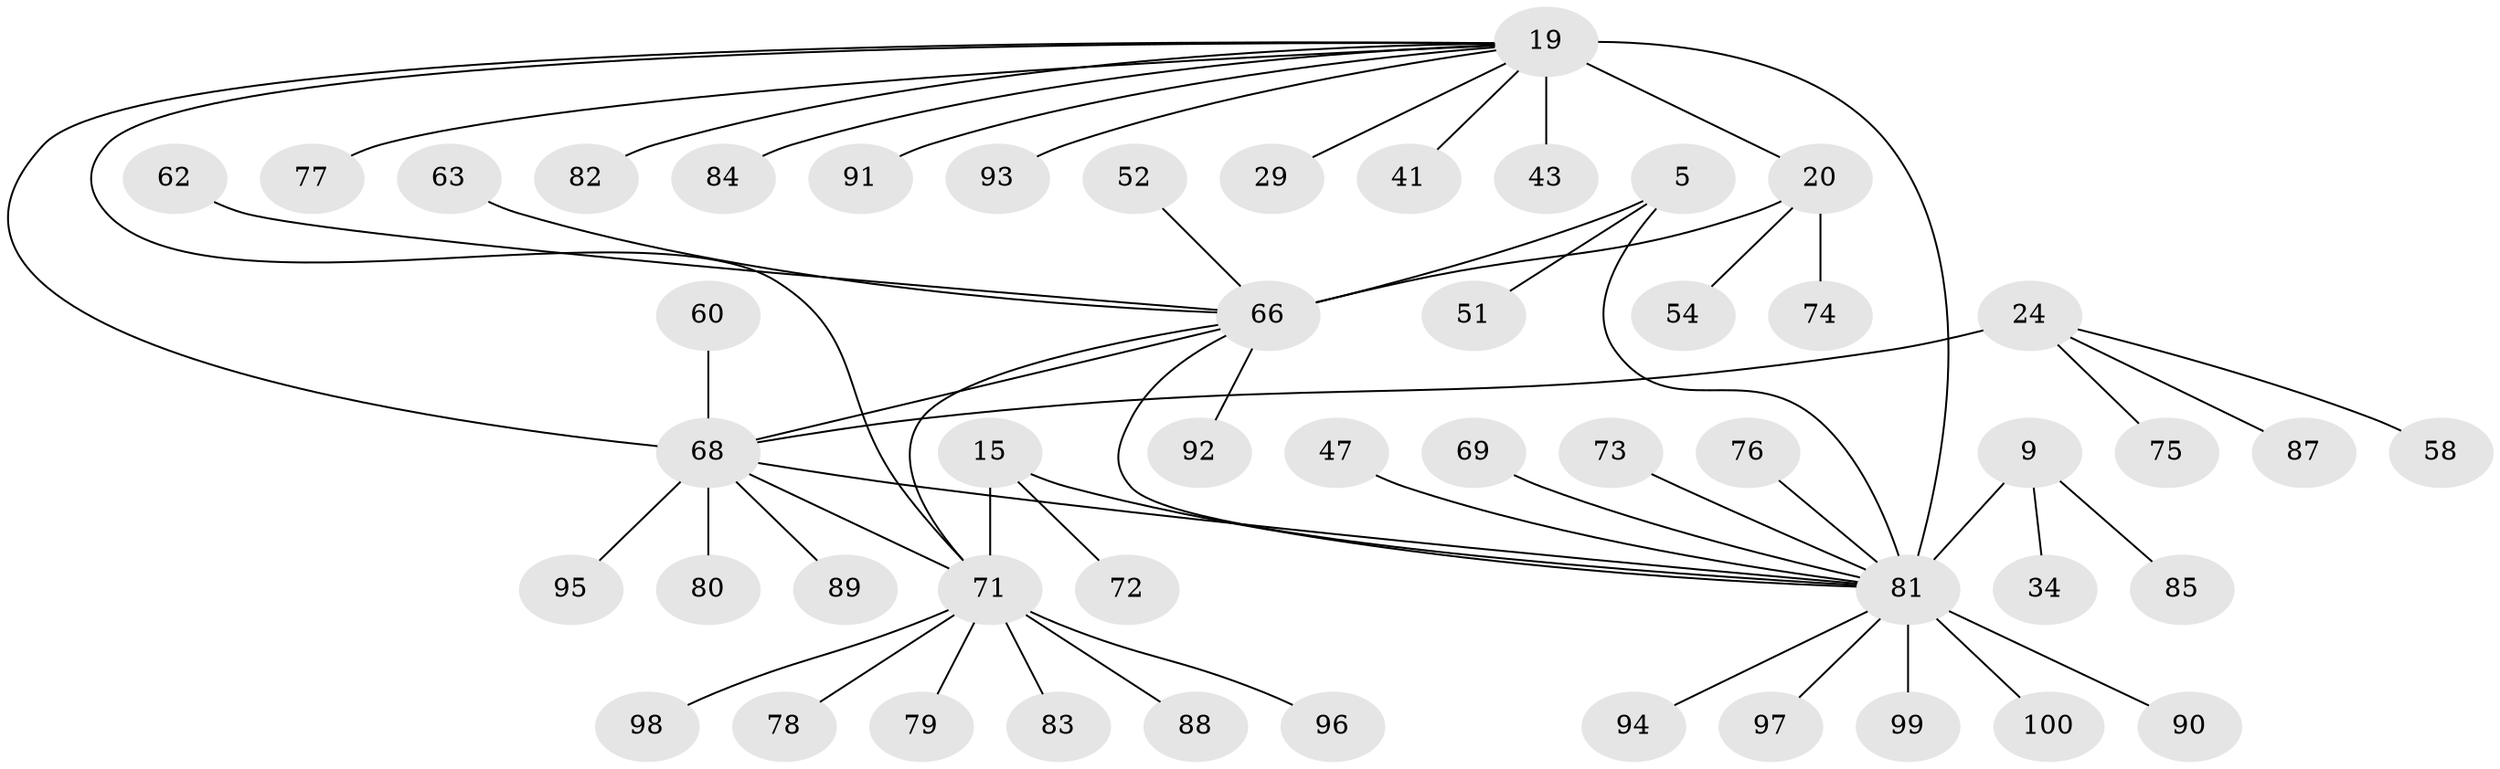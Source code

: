 // original degree distribution, {6: 0.06, 5: 0.06, 12: 0.02, 11: 0.01, 10: 0.02, 7: 0.04, 8: 0.02, 4: 0.03, 9: 0.01, 2: 0.13, 3: 0.03, 1: 0.57}
// Generated by graph-tools (version 1.1) at 2025/59/03/04/25 21:59:06]
// undirected, 50 vertices, 56 edges
graph export_dot {
graph [start="1"]
  node [color=gray90,style=filled];
  5 [super="+2"];
  9 [super="+7"];
  15 [super="+11"];
  19 [super="+18"];
  20 [super="+16"];
  24 [super="+22"];
  29;
  34;
  41;
  43;
  47 [super="+33"];
  51;
  52;
  54;
  58;
  60 [super="+28"];
  62;
  63;
  66 [super="+61+3+46+49+57+4"];
  68 [super="+36+55"];
  69 [super="+35"];
  71 [super="+70+14+56"];
  72;
  73;
  74 [super="+65+67"];
  75;
  76;
  77;
  78;
  79 [super="+40"];
  80;
  81 [super="+42+39+64+53+8+50+10+45"];
  82;
  83;
  84;
  85;
  87;
  88;
  89;
  90;
  91;
  92;
  93 [super="+48"];
  94;
  95;
  96;
  97 [super="+26"];
  98 [super="+86"];
  99 [super="+59"];
  100;
  5 -- 51;
  5 -- 81;
  5 -- 66 [weight=6];
  9 -- 34;
  9 -- 85;
  9 -- 81 [weight=7];
  15 -- 72;
  15 -- 81;
  15 -- 71 [weight=6];
  19 -- 20 [weight=6];
  19 -- 43;
  19 -- 82;
  19 -- 84;
  19 -- 91;
  19 -- 81 [weight=3];
  19 -- 41;
  19 -- 77;
  19 -- 29;
  19 -- 93;
  19 -- 71;
  19 -- 68;
  20 -- 54;
  20 -- 74;
  20 -- 66;
  24 -- 58;
  24 -- 75;
  24 -- 87;
  24 -- 68 [weight=6];
  47 -- 81;
  52 -- 66;
  60 -- 68;
  62 -- 66;
  63 -- 66;
  66 -- 92;
  66 -- 81;
  66 -- 71;
  66 -- 68;
  68 -- 71;
  68 -- 80;
  68 -- 81;
  68 -- 89;
  68 -- 95;
  69 -- 81;
  71 -- 83;
  71 -- 79;
  71 -- 96;
  71 -- 98;
  71 -- 88;
  71 -- 78;
  73 -- 81;
  76 -- 81;
  81 -- 100;
  81 -- 90;
  81 -- 94;
  81 -- 99;
  81 -- 97;
}

